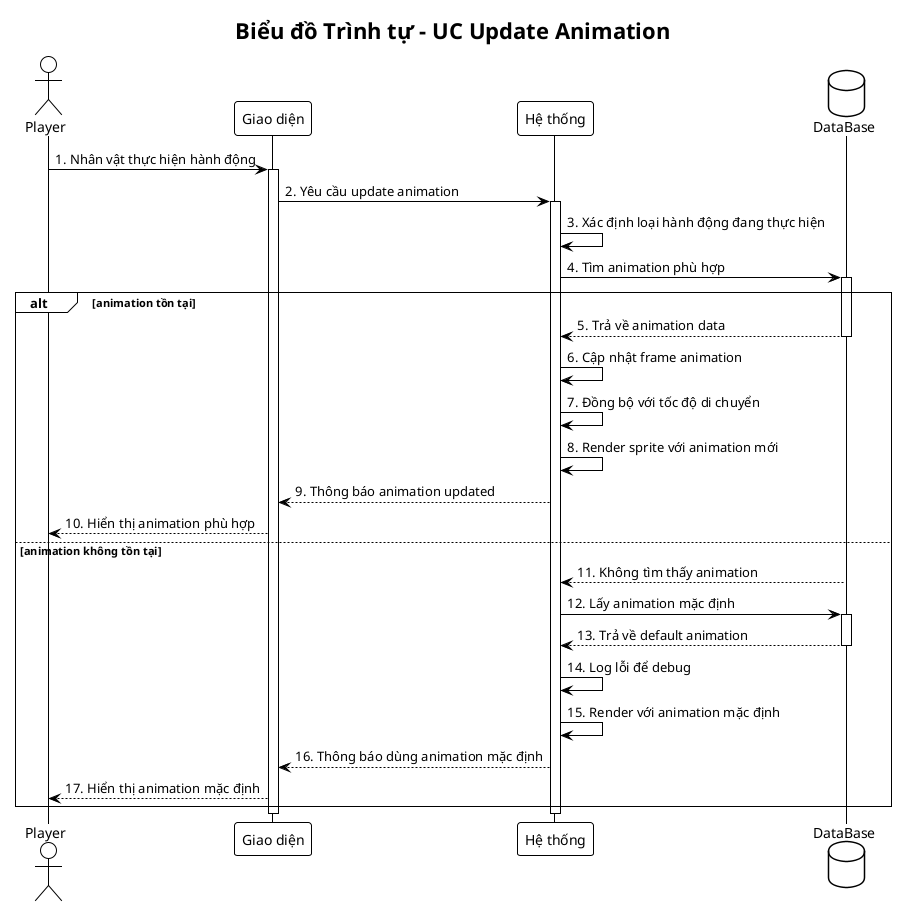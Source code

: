 @startuml Sequence_UC3_Update_Animation
!theme plain

title Biểu đồ Trình tự - UC Update Animation

actor Player
participant "Giao diện" as UI
participant "Hệ thống" as System
database "DataBase" as DB

Player -> UI: 1. Nhân vật thực hiện hành động
activate UI
UI -> System: 2. Yêu cầu update animation
activate System

System -> System: 3. Xác định loại hành động đang thực hiện

System -> DB: 4. Tìm animation phù hợp
activate DB

alt animation tồn tại
    DB --> System: 5. Trả về animation data
    deactivate DB
    
    System -> System: 6. Cập nhật frame animation
    System -> System: 7. Đồng bộ với tốc độ di chuyển
    System -> System: 8. Render sprite với animation mới
    
    System --> UI: 9. Thông báo animation updated
    UI --> Player: 10. Hiển thị animation phù hợp
    
else animation không tồn tại
    DB --> System: 11. Không tìm thấy animation
    deactivate DB
    
    System -> DB: 12. Lấy animation mặc định
    activate DB
    DB --> System: 13. Trả về default animation
    deactivate DB
    
    System -> System: 14. Log lỗi để debug
    System -> System: 15. Render với animation mặc định
    
    System --> UI: 16. Thông báo dùng animation mặc định
    UI --> Player: 17. Hiển thị animation mặc định
end

deactivate System
deactivate UI

@enduml


